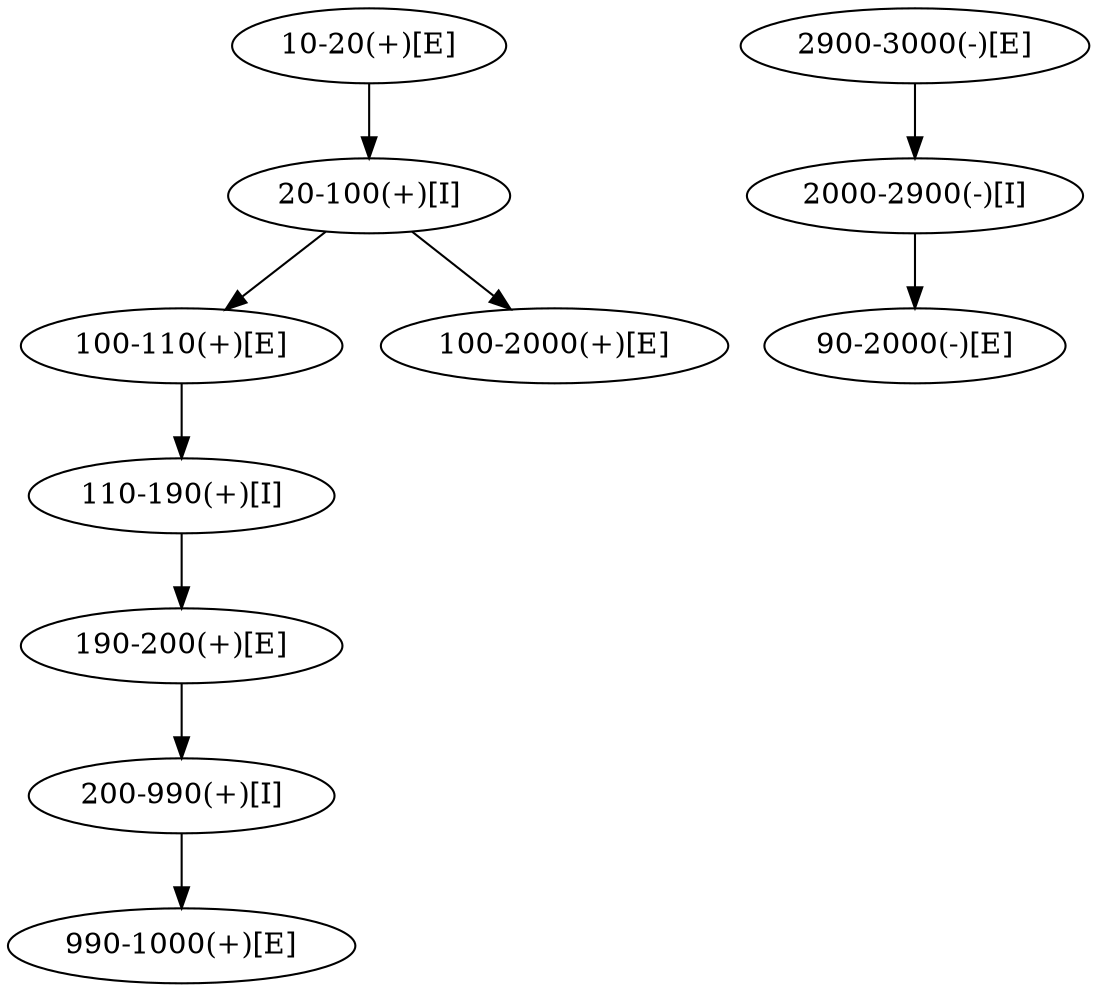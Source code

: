 strict digraph G {
"10-20(+)[E]" [ids="A.1.1.1"];
"20-100(+)[I]" [ids="A.1.1"];
"90-2000(-)[E]" [ids="A.2.1.1,B.1.1.1"];
"2000-2900(-)[I]" [ids="B.1.1"];
"200-990(+)[I]" [ids="A.1.1"];
"990-1000(+)[E]" [ids="A.1.1.4"];
"2900-3000(-)[E]" [ids="B.1.1.2"];
"100-110(+)[E]" [ids="A.1.1.2"];
"110-190(+)[I]" [ids="A.1.1"];
"190-200(+)[E]" [ids="A.1.1.3"];
"100-2000(+)[E]" [ids="A.2.1.1"];
"10-20(+)[E]" -> "20-100(+)[I]";
"20-100(+)[I]" -> "100-110(+)[E]";
"20-100(+)[I]" -> "100-2000(+)[E]";
"2000-2900(-)[I]" -> "90-2000(-)[E]";
"200-990(+)[I]" -> "990-1000(+)[E]";
"2900-3000(-)[E]" -> "2000-2900(-)[I]";
"100-110(+)[E]" -> "110-190(+)[I]";
"110-190(+)[I]" -> "190-200(+)[E]";
"190-200(+)[E]" -> "200-990(+)[I]";
}
